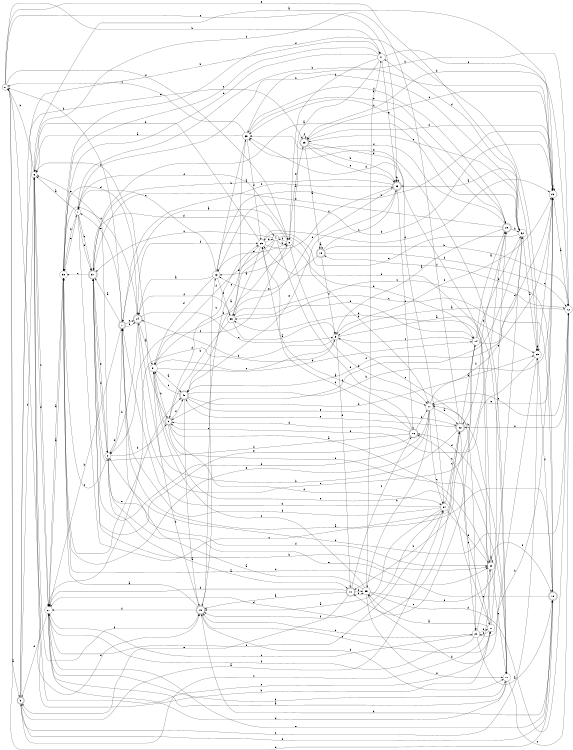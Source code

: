 digraph n34_4 {
__start0 [label="" shape="none"];

rankdir=LR;
size="8,5";

s0 [style="filled", color="black", fillcolor="white" shape="circle", label="0"];
s1 [style="rounded,filled", color="black", fillcolor="white" shape="doublecircle", label="1"];
s2 [style="filled", color="black", fillcolor="white" shape="circle", label="2"];
s3 [style="rounded,filled", color="black", fillcolor="white" shape="doublecircle", label="3"];
s4 [style="filled", color="black", fillcolor="white" shape="circle", label="4"];
s5 [style="rounded,filled", color="black", fillcolor="white" shape="doublecircle", label="5"];
s6 [style="filled", color="black", fillcolor="white" shape="circle", label="6"];
s7 [style="filled", color="black", fillcolor="white" shape="circle", label="7"];
s8 [style="filled", color="black", fillcolor="white" shape="circle", label="8"];
s9 [style="filled", color="black", fillcolor="white" shape="circle", label="9"];
s10 [style="rounded,filled", color="black", fillcolor="white" shape="doublecircle", label="10"];
s11 [style="filled", color="black", fillcolor="white" shape="circle", label="11"];
s12 [style="filled", color="black", fillcolor="white" shape="circle", label="12"];
s13 [style="filled", color="black", fillcolor="white" shape="circle", label="13"];
s14 [style="filled", color="black", fillcolor="white" shape="circle", label="14"];
s15 [style="rounded,filled", color="black", fillcolor="white" shape="doublecircle", label="15"];
s16 [style="rounded,filled", color="black", fillcolor="white" shape="doublecircle", label="16"];
s17 [style="filled", color="black", fillcolor="white" shape="circle", label="17"];
s18 [style="rounded,filled", color="black", fillcolor="white" shape="doublecircle", label="18"];
s19 [style="rounded,filled", color="black", fillcolor="white" shape="doublecircle", label="19"];
s20 [style="filled", color="black", fillcolor="white" shape="circle", label="20"];
s21 [style="filled", color="black", fillcolor="white" shape="circle", label="21"];
s22 [style="rounded,filled", color="black", fillcolor="white" shape="doublecircle", label="22"];
s23 [style="rounded,filled", color="black", fillcolor="white" shape="doublecircle", label="23"];
s24 [style="rounded,filled", color="black", fillcolor="white" shape="doublecircle", label="24"];
s25 [style="filled", color="black", fillcolor="white" shape="circle", label="25"];
s26 [style="filled", color="black", fillcolor="white" shape="circle", label="26"];
s27 [style="filled", color="black", fillcolor="white" shape="circle", label="27"];
s28 [style="rounded,filled", color="black", fillcolor="white" shape="doublecircle", label="28"];
s29 [style="filled", color="black", fillcolor="white" shape="circle", label="29"];
s30 [style="filled", color="black", fillcolor="white" shape="circle", label="30"];
s31 [style="filled", color="black", fillcolor="white" shape="circle", label="31"];
s32 [style="filled", color="black", fillcolor="white" shape="circle", label="32"];
s33 [style="rounded,filled", color="black", fillcolor="white" shape="doublecircle", label="33"];
s34 [style="filled", color="black", fillcolor="white" shape="circle", label="34"];
s35 [style="filled", color="black", fillcolor="white" shape="circle", label="35"];
s36 [style="filled", color="black", fillcolor="white" shape="circle", label="36"];
s37 [style="rounded,filled", color="black", fillcolor="white" shape="doublecircle", label="37"];
s38 [style="filled", color="black", fillcolor="white" shape="circle", label="38"];
s39 [style="filled", color="black", fillcolor="white" shape="circle", label="39"];
s40 [style="rounded,filled", color="black", fillcolor="white" shape="doublecircle", label="40"];
s41 [style="filled", color="black", fillcolor="white" shape="circle", label="41"];
s0 -> s5 [label="a"];
s0 -> s41 [label="b"];
s0 -> s33 [label="c"];
s0 -> s19 [label="d"];
s0 -> s32 [label="e"];
s0 -> s8 [label="f"];
s1 -> s37 [label="a"];
s1 -> s27 [label="b"];
s1 -> s24 [label="c"];
s1 -> s24 [label="d"];
s1 -> s7 [label="e"];
s1 -> s0 [label="f"];
s2 -> s10 [label="a"];
s2 -> s3 [label="b"];
s2 -> s38 [label="c"];
s2 -> s1 [label="d"];
s2 -> s6 [label="e"];
s2 -> s30 [label="f"];
s3 -> s30 [label="a"];
s3 -> s6 [label="b"];
s3 -> s29 [label="c"];
s3 -> s34 [label="d"];
s3 -> s17 [label="e"];
s3 -> s40 [label="f"];
s4 -> s40 [label="a"];
s4 -> s8 [label="b"];
s4 -> s37 [label="c"];
s4 -> s14 [label="d"];
s4 -> s11 [label="e"];
s4 -> s31 [label="f"];
s5 -> s34 [label="a"];
s5 -> s41 [label="b"];
s5 -> s25 [label="c"];
s5 -> s18 [label="d"];
s5 -> s23 [label="e"];
s5 -> s6 [label="f"];
s6 -> s26 [label="a"];
s6 -> s0 [label="b"];
s6 -> s27 [label="c"];
s6 -> s27 [label="d"];
s6 -> s21 [label="e"];
s6 -> s19 [label="f"];
s7 -> s6 [label="a"];
s7 -> s37 [label="b"];
s7 -> s22 [label="c"];
s7 -> s37 [label="d"];
s7 -> s38 [label="e"];
s7 -> s8 [label="f"];
s8 -> s1 [label="a"];
s8 -> s11 [label="b"];
s8 -> s2 [label="c"];
s8 -> s11 [label="d"];
s8 -> s23 [label="e"];
s8 -> s4 [label="f"];
s9 -> s25 [label="a"];
s9 -> s24 [label="b"];
s9 -> s20 [label="c"];
s9 -> s27 [label="d"];
s9 -> s10 [label="e"];
s9 -> s26 [label="f"];
s10 -> s19 [label="a"];
s10 -> s35 [label="b"];
s10 -> s16 [label="c"];
s10 -> s27 [label="d"];
s10 -> s5 [label="e"];
s10 -> s35 [label="f"];
s11 -> s22 [label="a"];
s11 -> s35 [label="b"];
s11 -> s34 [label="c"];
s11 -> s37 [label="d"];
s11 -> s38 [label="e"];
s11 -> s32 [label="f"];
s12 -> s9 [label="a"];
s12 -> s39 [label="b"];
s12 -> s2 [label="c"];
s12 -> s23 [label="d"];
s12 -> s11 [label="e"];
s12 -> s22 [label="f"];
s13 -> s24 [label="a"];
s13 -> s26 [label="b"];
s13 -> s7 [label="c"];
s13 -> s31 [label="d"];
s13 -> s8 [label="e"];
s13 -> s36 [label="f"];
s14 -> s28 [label="a"];
s14 -> s10 [label="b"];
s14 -> s9 [label="c"];
s14 -> s26 [label="d"];
s14 -> s10 [label="e"];
s14 -> s32 [label="f"];
s15 -> s15 [label="a"];
s15 -> s12 [label="b"];
s15 -> s33 [label="c"];
s15 -> s9 [label="d"];
s15 -> s13 [label="e"];
s15 -> s12 [label="f"];
s16 -> s29 [label="a"];
s16 -> s11 [label="b"];
s16 -> s29 [label="c"];
s16 -> s3 [label="d"];
s16 -> s37 [label="e"];
s16 -> s37 [label="f"];
s17 -> s27 [label="a"];
s17 -> s11 [label="b"];
s17 -> s12 [label="c"];
s17 -> s27 [label="d"];
s17 -> s39 [label="e"];
s17 -> s29 [label="f"];
s18 -> s1 [label="a"];
s18 -> s19 [label="b"];
s18 -> s36 [label="c"];
s18 -> s0 [label="d"];
s18 -> s2 [label="e"];
s18 -> s15 [label="f"];
s19 -> s38 [label="a"];
s19 -> s31 [label="b"];
s19 -> s21 [label="c"];
s19 -> s17 [label="d"];
s19 -> s13 [label="e"];
s19 -> s27 [label="f"];
s20 -> s18 [label="a"];
s20 -> s26 [label="b"];
s20 -> s19 [label="c"];
s20 -> s21 [label="d"];
s20 -> s30 [label="e"];
s20 -> s27 [label="f"];
s21 -> s35 [label="a"];
s21 -> s6 [label="b"];
s21 -> s16 [label="c"];
s21 -> s39 [label="d"];
s21 -> s28 [label="e"];
s21 -> s20 [label="f"];
s22 -> s14 [label="a"];
s22 -> s24 [label="b"];
s22 -> s20 [label="c"];
s22 -> s27 [label="d"];
s22 -> s40 [label="e"];
s22 -> s6 [label="f"];
s23 -> s15 [label="a"];
s23 -> s33 [label="b"];
s23 -> s23 [label="c"];
s23 -> s34 [label="d"];
s23 -> s33 [label="e"];
s23 -> s26 [label="f"];
s24 -> s31 [label="a"];
s24 -> s2 [label="b"];
s24 -> s9 [label="c"];
s24 -> s38 [label="d"];
s24 -> s28 [label="e"];
s24 -> s29 [label="f"];
s25 -> s33 [label="a"];
s25 -> s35 [label="b"];
s25 -> s26 [label="c"];
s25 -> s25 [label="d"];
s25 -> s3 [label="e"];
s25 -> s18 [label="f"];
s26 -> s12 [label="a"];
s26 -> s7 [label="b"];
s26 -> s23 [label="c"];
s26 -> s13 [label="d"];
s26 -> s11 [label="e"];
s26 -> s26 [label="f"];
s27 -> s38 [label="a"];
s27 -> s17 [label="b"];
s27 -> s20 [label="c"];
s27 -> s5 [label="d"];
s27 -> s18 [label="e"];
s27 -> s34 [label="f"];
s28 -> s9 [label="a"];
s28 -> s32 [label="b"];
s28 -> s39 [label="c"];
s28 -> s22 [label="d"];
s28 -> s37 [label="e"];
s28 -> s39 [label="f"];
s29 -> s36 [label="a"];
s29 -> s6 [label="b"];
s29 -> s19 [label="c"];
s29 -> s26 [label="d"];
s29 -> s4 [label="e"];
s29 -> s33 [label="f"];
s30 -> s30 [label="a"];
s30 -> s36 [label="b"];
s30 -> s5 [label="c"];
s30 -> s16 [label="d"];
s30 -> s17 [label="e"];
s30 -> s18 [label="f"];
s31 -> s40 [label="a"];
s31 -> s3 [label="b"];
s31 -> s9 [label="c"];
s31 -> s14 [label="d"];
s31 -> s21 [label="e"];
s31 -> s8 [label="f"];
s32 -> s25 [label="a"];
s32 -> s7 [label="b"];
s32 -> s23 [label="c"];
s32 -> s41 [label="d"];
s32 -> s29 [label="e"];
s32 -> s3 [label="f"];
s33 -> s37 [label="a"];
s33 -> s33 [label="b"];
s33 -> s16 [label="c"];
s33 -> s36 [label="d"];
s33 -> s40 [label="e"];
s33 -> s1 [label="f"];
s34 -> s19 [label="a"];
s34 -> s1 [label="b"];
s34 -> s22 [label="c"];
s34 -> s1 [label="d"];
s34 -> s30 [label="e"];
s34 -> s19 [label="f"];
s35 -> s1 [label="a"];
s35 -> s41 [label="b"];
s35 -> s31 [label="c"];
s35 -> s12 [label="d"];
s35 -> s32 [label="e"];
s35 -> s17 [label="f"];
s36 -> s9 [label="a"];
s36 -> s3 [label="b"];
s36 -> s12 [label="c"];
s36 -> s14 [label="d"];
s36 -> s39 [label="e"];
s36 -> s24 [label="f"];
s37 -> s32 [label="a"];
s37 -> s30 [label="b"];
s37 -> s38 [label="c"];
s37 -> s4 [label="d"];
s37 -> s2 [label="e"];
s37 -> s2 [label="f"];
s38 -> s27 [label="a"];
s38 -> s7 [label="b"];
s38 -> s24 [label="c"];
s38 -> s30 [label="d"];
s38 -> s40 [label="e"];
s38 -> s25 [label="f"];
s39 -> s6 [label="a"];
s39 -> s13 [label="b"];
s39 -> s0 [label="c"];
s39 -> s29 [label="d"];
s39 -> s28 [label="e"];
s39 -> s28 [label="f"];
s40 -> s19 [label="a"];
s40 -> s26 [label="b"];
s40 -> s31 [label="c"];
s40 -> s25 [label="d"];
s40 -> s22 [label="e"];
s40 -> s26 [label="f"];
s41 -> s13 [label="a"];
s41 -> s8 [label="b"];
s41 -> s38 [label="c"];
s41 -> s38 [label="d"];
s41 -> s33 [label="e"];
s41 -> s26 [label="f"];

}